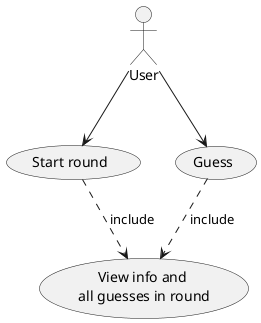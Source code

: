 ﻿@startuml

User --> (Start round)
User --> (Guess)
(Start round) ..> (View info and \nall guesses in round): include
(Guess) ..> (View info and \nall guesses in round): include

@enduml